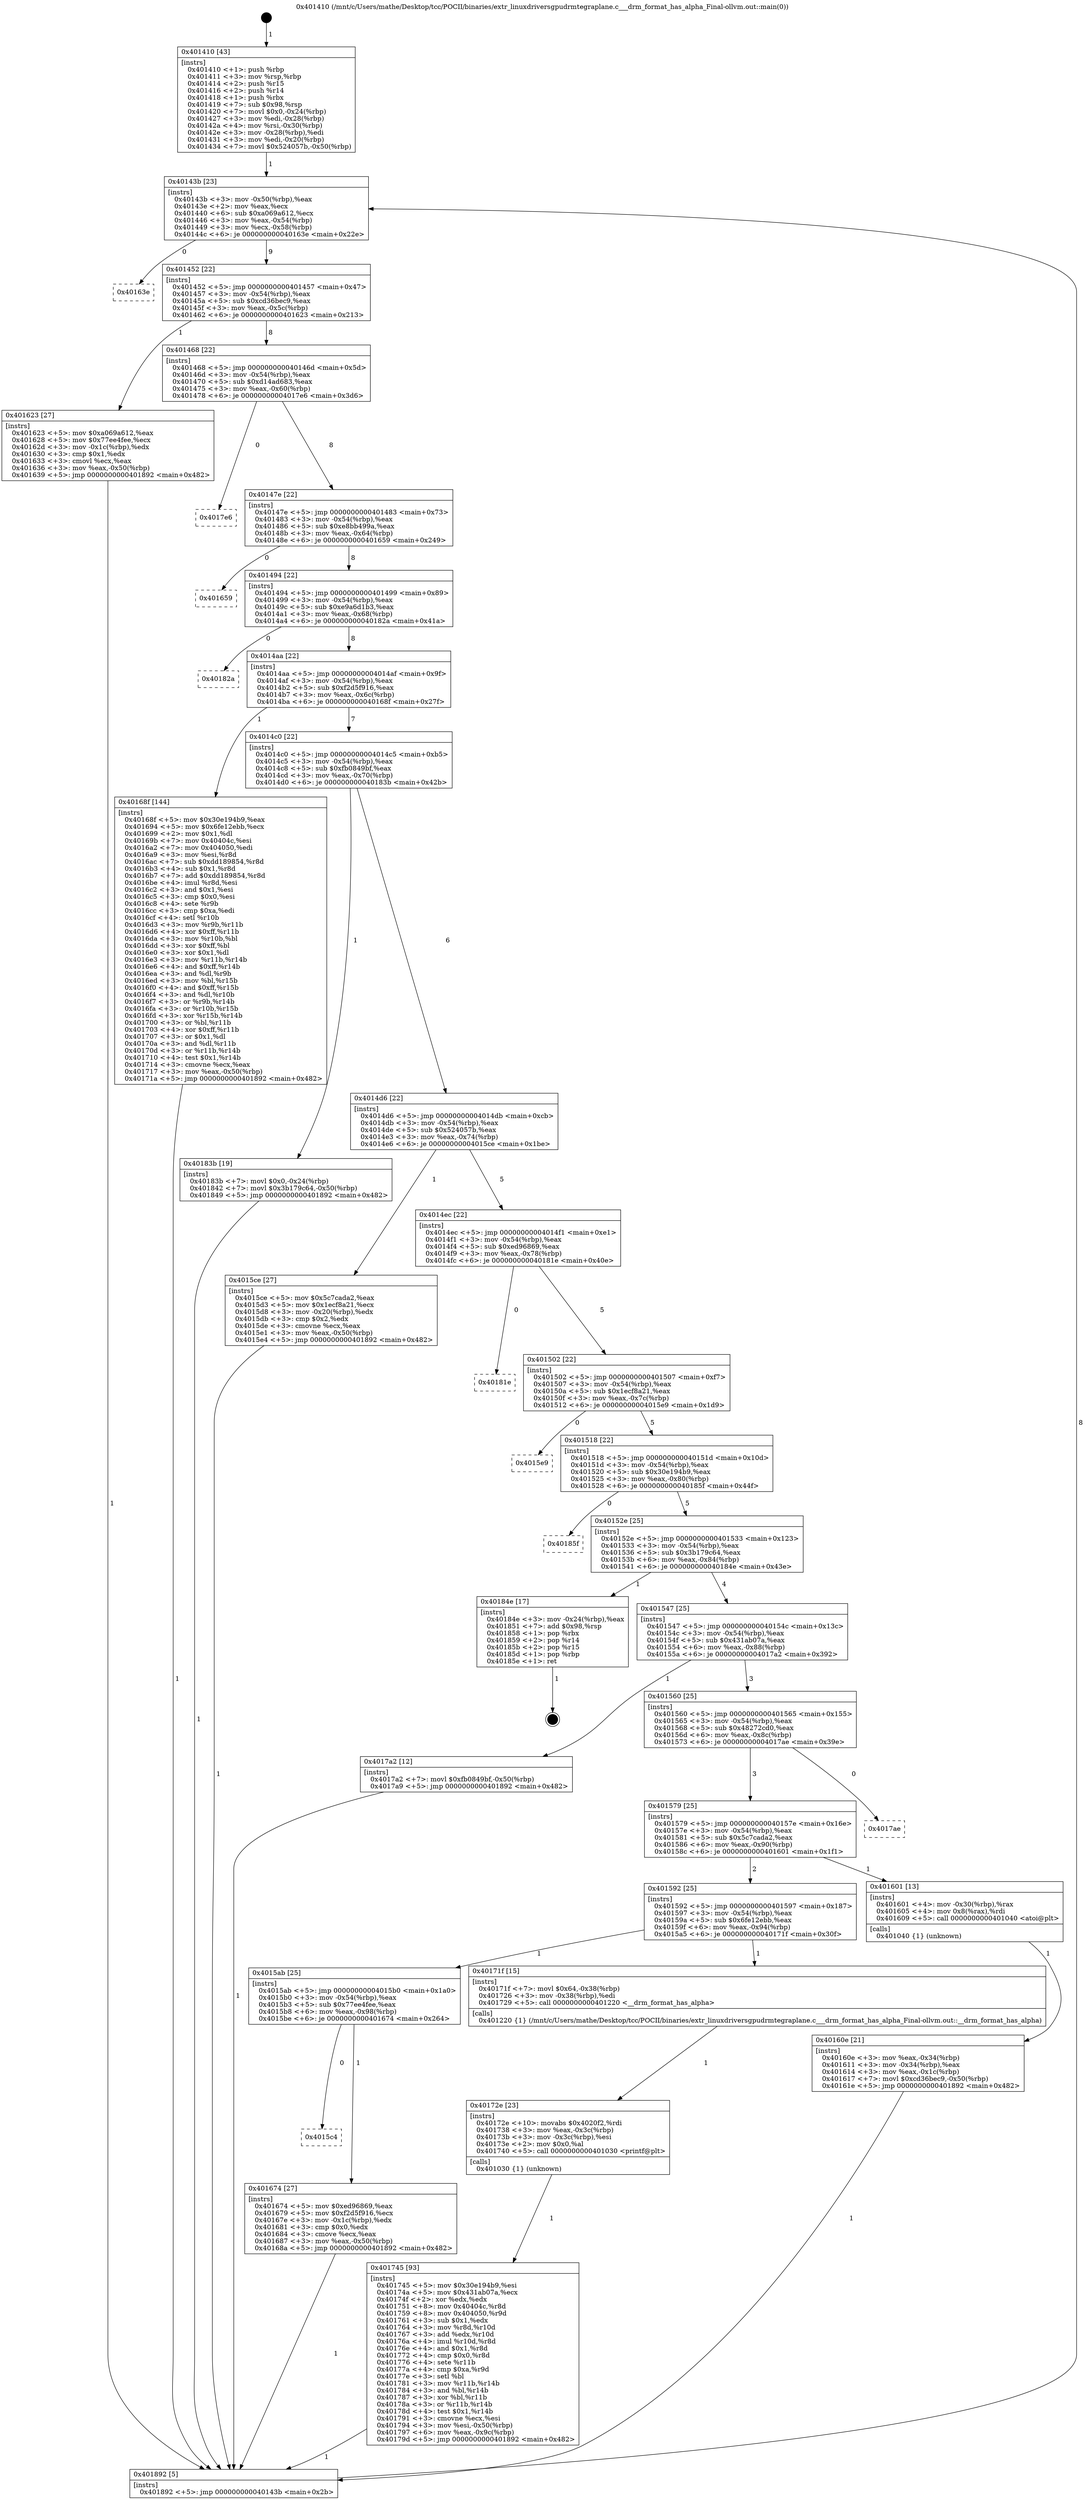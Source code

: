 digraph "0x401410" {
  label = "0x401410 (/mnt/c/Users/mathe/Desktop/tcc/POCII/binaries/extr_linuxdriversgpudrmtegraplane.c___drm_format_has_alpha_Final-ollvm.out::main(0))"
  labelloc = "t"
  node[shape=record]

  Entry [label="",width=0.3,height=0.3,shape=circle,fillcolor=black,style=filled]
  "0x40143b" [label="{
     0x40143b [23]\l
     | [instrs]\l
     &nbsp;&nbsp;0x40143b \<+3\>: mov -0x50(%rbp),%eax\l
     &nbsp;&nbsp;0x40143e \<+2\>: mov %eax,%ecx\l
     &nbsp;&nbsp;0x401440 \<+6\>: sub $0xa069a612,%ecx\l
     &nbsp;&nbsp;0x401446 \<+3\>: mov %eax,-0x54(%rbp)\l
     &nbsp;&nbsp;0x401449 \<+3\>: mov %ecx,-0x58(%rbp)\l
     &nbsp;&nbsp;0x40144c \<+6\>: je 000000000040163e \<main+0x22e\>\l
  }"]
  "0x40163e" [label="{
     0x40163e\l
  }", style=dashed]
  "0x401452" [label="{
     0x401452 [22]\l
     | [instrs]\l
     &nbsp;&nbsp;0x401452 \<+5\>: jmp 0000000000401457 \<main+0x47\>\l
     &nbsp;&nbsp;0x401457 \<+3\>: mov -0x54(%rbp),%eax\l
     &nbsp;&nbsp;0x40145a \<+5\>: sub $0xcd36bec9,%eax\l
     &nbsp;&nbsp;0x40145f \<+3\>: mov %eax,-0x5c(%rbp)\l
     &nbsp;&nbsp;0x401462 \<+6\>: je 0000000000401623 \<main+0x213\>\l
  }"]
  Exit [label="",width=0.3,height=0.3,shape=circle,fillcolor=black,style=filled,peripheries=2]
  "0x401623" [label="{
     0x401623 [27]\l
     | [instrs]\l
     &nbsp;&nbsp;0x401623 \<+5\>: mov $0xa069a612,%eax\l
     &nbsp;&nbsp;0x401628 \<+5\>: mov $0x77ee4fee,%ecx\l
     &nbsp;&nbsp;0x40162d \<+3\>: mov -0x1c(%rbp),%edx\l
     &nbsp;&nbsp;0x401630 \<+3\>: cmp $0x1,%edx\l
     &nbsp;&nbsp;0x401633 \<+3\>: cmovl %ecx,%eax\l
     &nbsp;&nbsp;0x401636 \<+3\>: mov %eax,-0x50(%rbp)\l
     &nbsp;&nbsp;0x401639 \<+5\>: jmp 0000000000401892 \<main+0x482\>\l
  }"]
  "0x401468" [label="{
     0x401468 [22]\l
     | [instrs]\l
     &nbsp;&nbsp;0x401468 \<+5\>: jmp 000000000040146d \<main+0x5d\>\l
     &nbsp;&nbsp;0x40146d \<+3\>: mov -0x54(%rbp),%eax\l
     &nbsp;&nbsp;0x401470 \<+5\>: sub $0xd14ad683,%eax\l
     &nbsp;&nbsp;0x401475 \<+3\>: mov %eax,-0x60(%rbp)\l
     &nbsp;&nbsp;0x401478 \<+6\>: je 00000000004017e6 \<main+0x3d6\>\l
  }"]
  "0x401745" [label="{
     0x401745 [93]\l
     | [instrs]\l
     &nbsp;&nbsp;0x401745 \<+5\>: mov $0x30e194b9,%esi\l
     &nbsp;&nbsp;0x40174a \<+5\>: mov $0x431ab07a,%ecx\l
     &nbsp;&nbsp;0x40174f \<+2\>: xor %edx,%edx\l
     &nbsp;&nbsp;0x401751 \<+8\>: mov 0x40404c,%r8d\l
     &nbsp;&nbsp;0x401759 \<+8\>: mov 0x404050,%r9d\l
     &nbsp;&nbsp;0x401761 \<+3\>: sub $0x1,%edx\l
     &nbsp;&nbsp;0x401764 \<+3\>: mov %r8d,%r10d\l
     &nbsp;&nbsp;0x401767 \<+3\>: add %edx,%r10d\l
     &nbsp;&nbsp;0x40176a \<+4\>: imul %r10d,%r8d\l
     &nbsp;&nbsp;0x40176e \<+4\>: and $0x1,%r8d\l
     &nbsp;&nbsp;0x401772 \<+4\>: cmp $0x0,%r8d\l
     &nbsp;&nbsp;0x401776 \<+4\>: sete %r11b\l
     &nbsp;&nbsp;0x40177a \<+4\>: cmp $0xa,%r9d\l
     &nbsp;&nbsp;0x40177e \<+3\>: setl %bl\l
     &nbsp;&nbsp;0x401781 \<+3\>: mov %r11b,%r14b\l
     &nbsp;&nbsp;0x401784 \<+3\>: and %bl,%r14b\l
     &nbsp;&nbsp;0x401787 \<+3\>: xor %bl,%r11b\l
     &nbsp;&nbsp;0x40178a \<+3\>: or %r11b,%r14b\l
     &nbsp;&nbsp;0x40178d \<+4\>: test $0x1,%r14b\l
     &nbsp;&nbsp;0x401791 \<+3\>: cmovne %ecx,%esi\l
     &nbsp;&nbsp;0x401794 \<+3\>: mov %esi,-0x50(%rbp)\l
     &nbsp;&nbsp;0x401797 \<+6\>: mov %eax,-0x9c(%rbp)\l
     &nbsp;&nbsp;0x40179d \<+5\>: jmp 0000000000401892 \<main+0x482\>\l
  }"]
  "0x4017e6" [label="{
     0x4017e6\l
  }", style=dashed]
  "0x40147e" [label="{
     0x40147e [22]\l
     | [instrs]\l
     &nbsp;&nbsp;0x40147e \<+5\>: jmp 0000000000401483 \<main+0x73\>\l
     &nbsp;&nbsp;0x401483 \<+3\>: mov -0x54(%rbp),%eax\l
     &nbsp;&nbsp;0x401486 \<+5\>: sub $0xe8bb499a,%eax\l
     &nbsp;&nbsp;0x40148b \<+3\>: mov %eax,-0x64(%rbp)\l
     &nbsp;&nbsp;0x40148e \<+6\>: je 0000000000401659 \<main+0x249\>\l
  }"]
  "0x40172e" [label="{
     0x40172e [23]\l
     | [instrs]\l
     &nbsp;&nbsp;0x40172e \<+10\>: movabs $0x4020f2,%rdi\l
     &nbsp;&nbsp;0x401738 \<+3\>: mov %eax,-0x3c(%rbp)\l
     &nbsp;&nbsp;0x40173b \<+3\>: mov -0x3c(%rbp),%esi\l
     &nbsp;&nbsp;0x40173e \<+2\>: mov $0x0,%al\l
     &nbsp;&nbsp;0x401740 \<+5\>: call 0000000000401030 \<printf@plt\>\l
     | [calls]\l
     &nbsp;&nbsp;0x401030 \{1\} (unknown)\l
  }"]
  "0x401659" [label="{
     0x401659\l
  }", style=dashed]
  "0x401494" [label="{
     0x401494 [22]\l
     | [instrs]\l
     &nbsp;&nbsp;0x401494 \<+5\>: jmp 0000000000401499 \<main+0x89\>\l
     &nbsp;&nbsp;0x401499 \<+3\>: mov -0x54(%rbp),%eax\l
     &nbsp;&nbsp;0x40149c \<+5\>: sub $0xe9a6d1b3,%eax\l
     &nbsp;&nbsp;0x4014a1 \<+3\>: mov %eax,-0x68(%rbp)\l
     &nbsp;&nbsp;0x4014a4 \<+6\>: je 000000000040182a \<main+0x41a\>\l
  }"]
  "0x4015c4" [label="{
     0x4015c4\l
  }", style=dashed]
  "0x40182a" [label="{
     0x40182a\l
  }", style=dashed]
  "0x4014aa" [label="{
     0x4014aa [22]\l
     | [instrs]\l
     &nbsp;&nbsp;0x4014aa \<+5\>: jmp 00000000004014af \<main+0x9f\>\l
     &nbsp;&nbsp;0x4014af \<+3\>: mov -0x54(%rbp),%eax\l
     &nbsp;&nbsp;0x4014b2 \<+5\>: sub $0xf2d5f916,%eax\l
     &nbsp;&nbsp;0x4014b7 \<+3\>: mov %eax,-0x6c(%rbp)\l
     &nbsp;&nbsp;0x4014ba \<+6\>: je 000000000040168f \<main+0x27f\>\l
  }"]
  "0x401674" [label="{
     0x401674 [27]\l
     | [instrs]\l
     &nbsp;&nbsp;0x401674 \<+5\>: mov $0xed96869,%eax\l
     &nbsp;&nbsp;0x401679 \<+5\>: mov $0xf2d5f916,%ecx\l
     &nbsp;&nbsp;0x40167e \<+3\>: mov -0x1c(%rbp),%edx\l
     &nbsp;&nbsp;0x401681 \<+3\>: cmp $0x0,%edx\l
     &nbsp;&nbsp;0x401684 \<+3\>: cmove %ecx,%eax\l
     &nbsp;&nbsp;0x401687 \<+3\>: mov %eax,-0x50(%rbp)\l
     &nbsp;&nbsp;0x40168a \<+5\>: jmp 0000000000401892 \<main+0x482\>\l
  }"]
  "0x40168f" [label="{
     0x40168f [144]\l
     | [instrs]\l
     &nbsp;&nbsp;0x40168f \<+5\>: mov $0x30e194b9,%eax\l
     &nbsp;&nbsp;0x401694 \<+5\>: mov $0x6fe12ebb,%ecx\l
     &nbsp;&nbsp;0x401699 \<+2\>: mov $0x1,%dl\l
     &nbsp;&nbsp;0x40169b \<+7\>: mov 0x40404c,%esi\l
     &nbsp;&nbsp;0x4016a2 \<+7\>: mov 0x404050,%edi\l
     &nbsp;&nbsp;0x4016a9 \<+3\>: mov %esi,%r8d\l
     &nbsp;&nbsp;0x4016ac \<+7\>: sub $0xdd189854,%r8d\l
     &nbsp;&nbsp;0x4016b3 \<+4\>: sub $0x1,%r8d\l
     &nbsp;&nbsp;0x4016b7 \<+7\>: add $0xdd189854,%r8d\l
     &nbsp;&nbsp;0x4016be \<+4\>: imul %r8d,%esi\l
     &nbsp;&nbsp;0x4016c2 \<+3\>: and $0x1,%esi\l
     &nbsp;&nbsp;0x4016c5 \<+3\>: cmp $0x0,%esi\l
     &nbsp;&nbsp;0x4016c8 \<+4\>: sete %r9b\l
     &nbsp;&nbsp;0x4016cc \<+3\>: cmp $0xa,%edi\l
     &nbsp;&nbsp;0x4016cf \<+4\>: setl %r10b\l
     &nbsp;&nbsp;0x4016d3 \<+3\>: mov %r9b,%r11b\l
     &nbsp;&nbsp;0x4016d6 \<+4\>: xor $0xff,%r11b\l
     &nbsp;&nbsp;0x4016da \<+3\>: mov %r10b,%bl\l
     &nbsp;&nbsp;0x4016dd \<+3\>: xor $0xff,%bl\l
     &nbsp;&nbsp;0x4016e0 \<+3\>: xor $0x1,%dl\l
     &nbsp;&nbsp;0x4016e3 \<+3\>: mov %r11b,%r14b\l
     &nbsp;&nbsp;0x4016e6 \<+4\>: and $0xff,%r14b\l
     &nbsp;&nbsp;0x4016ea \<+3\>: and %dl,%r9b\l
     &nbsp;&nbsp;0x4016ed \<+3\>: mov %bl,%r15b\l
     &nbsp;&nbsp;0x4016f0 \<+4\>: and $0xff,%r15b\l
     &nbsp;&nbsp;0x4016f4 \<+3\>: and %dl,%r10b\l
     &nbsp;&nbsp;0x4016f7 \<+3\>: or %r9b,%r14b\l
     &nbsp;&nbsp;0x4016fa \<+3\>: or %r10b,%r15b\l
     &nbsp;&nbsp;0x4016fd \<+3\>: xor %r15b,%r14b\l
     &nbsp;&nbsp;0x401700 \<+3\>: or %bl,%r11b\l
     &nbsp;&nbsp;0x401703 \<+4\>: xor $0xff,%r11b\l
     &nbsp;&nbsp;0x401707 \<+3\>: or $0x1,%dl\l
     &nbsp;&nbsp;0x40170a \<+3\>: and %dl,%r11b\l
     &nbsp;&nbsp;0x40170d \<+3\>: or %r11b,%r14b\l
     &nbsp;&nbsp;0x401710 \<+4\>: test $0x1,%r14b\l
     &nbsp;&nbsp;0x401714 \<+3\>: cmovne %ecx,%eax\l
     &nbsp;&nbsp;0x401717 \<+3\>: mov %eax,-0x50(%rbp)\l
     &nbsp;&nbsp;0x40171a \<+5\>: jmp 0000000000401892 \<main+0x482\>\l
  }"]
  "0x4014c0" [label="{
     0x4014c0 [22]\l
     | [instrs]\l
     &nbsp;&nbsp;0x4014c0 \<+5\>: jmp 00000000004014c5 \<main+0xb5\>\l
     &nbsp;&nbsp;0x4014c5 \<+3\>: mov -0x54(%rbp),%eax\l
     &nbsp;&nbsp;0x4014c8 \<+5\>: sub $0xfb0849bf,%eax\l
     &nbsp;&nbsp;0x4014cd \<+3\>: mov %eax,-0x70(%rbp)\l
     &nbsp;&nbsp;0x4014d0 \<+6\>: je 000000000040183b \<main+0x42b\>\l
  }"]
  "0x4015ab" [label="{
     0x4015ab [25]\l
     | [instrs]\l
     &nbsp;&nbsp;0x4015ab \<+5\>: jmp 00000000004015b0 \<main+0x1a0\>\l
     &nbsp;&nbsp;0x4015b0 \<+3\>: mov -0x54(%rbp),%eax\l
     &nbsp;&nbsp;0x4015b3 \<+5\>: sub $0x77ee4fee,%eax\l
     &nbsp;&nbsp;0x4015b8 \<+6\>: mov %eax,-0x98(%rbp)\l
     &nbsp;&nbsp;0x4015be \<+6\>: je 0000000000401674 \<main+0x264\>\l
  }"]
  "0x40183b" [label="{
     0x40183b [19]\l
     | [instrs]\l
     &nbsp;&nbsp;0x40183b \<+7\>: movl $0x0,-0x24(%rbp)\l
     &nbsp;&nbsp;0x401842 \<+7\>: movl $0x3b179c64,-0x50(%rbp)\l
     &nbsp;&nbsp;0x401849 \<+5\>: jmp 0000000000401892 \<main+0x482\>\l
  }"]
  "0x4014d6" [label="{
     0x4014d6 [22]\l
     | [instrs]\l
     &nbsp;&nbsp;0x4014d6 \<+5\>: jmp 00000000004014db \<main+0xcb\>\l
     &nbsp;&nbsp;0x4014db \<+3\>: mov -0x54(%rbp),%eax\l
     &nbsp;&nbsp;0x4014de \<+5\>: sub $0x524057b,%eax\l
     &nbsp;&nbsp;0x4014e3 \<+3\>: mov %eax,-0x74(%rbp)\l
     &nbsp;&nbsp;0x4014e6 \<+6\>: je 00000000004015ce \<main+0x1be\>\l
  }"]
  "0x40171f" [label="{
     0x40171f [15]\l
     | [instrs]\l
     &nbsp;&nbsp;0x40171f \<+7\>: movl $0x64,-0x38(%rbp)\l
     &nbsp;&nbsp;0x401726 \<+3\>: mov -0x38(%rbp),%edi\l
     &nbsp;&nbsp;0x401729 \<+5\>: call 0000000000401220 \<__drm_format_has_alpha\>\l
     | [calls]\l
     &nbsp;&nbsp;0x401220 \{1\} (/mnt/c/Users/mathe/Desktop/tcc/POCII/binaries/extr_linuxdriversgpudrmtegraplane.c___drm_format_has_alpha_Final-ollvm.out::__drm_format_has_alpha)\l
  }"]
  "0x4015ce" [label="{
     0x4015ce [27]\l
     | [instrs]\l
     &nbsp;&nbsp;0x4015ce \<+5\>: mov $0x5c7cada2,%eax\l
     &nbsp;&nbsp;0x4015d3 \<+5\>: mov $0x1ecf8a21,%ecx\l
     &nbsp;&nbsp;0x4015d8 \<+3\>: mov -0x20(%rbp),%edx\l
     &nbsp;&nbsp;0x4015db \<+3\>: cmp $0x2,%edx\l
     &nbsp;&nbsp;0x4015de \<+3\>: cmovne %ecx,%eax\l
     &nbsp;&nbsp;0x4015e1 \<+3\>: mov %eax,-0x50(%rbp)\l
     &nbsp;&nbsp;0x4015e4 \<+5\>: jmp 0000000000401892 \<main+0x482\>\l
  }"]
  "0x4014ec" [label="{
     0x4014ec [22]\l
     | [instrs]\l
     &nbsp;&nbsp;0x4014ec \<+5\>: jmp 00000000004014f1 \<main+0xe1\>\l
     &nbsp;&nbsp;0x4014f1 \<+3\>: mov -0x54(%rbp),%eax\l
     &nbsp;&nbsp;0x4014f4 \<+5\>: sub $0xed96869,%eax\l
     &nbsp;&nbsp;0x4014f9 \<+3\>: mov %eax,-0x78(%rbp)\l
     &nbsp;&nbsp;0x4014fc \<+6\>: je 000000000040181e \<main+0x40e\>\l
  }"]
  "0x401892" [label="{
     0x401892 [5]\l
     | [instrs]\l
     &nbsp;&nbsp;0x401892 \<+5\>: jmp 000000000040143b \<main+0x2b\>\l
  }"]
  "0x401410" [label="{
     0x401410 [43]\l
     | [instrs]\l
     &nbsp;&nbsp;0x401410 \<+1\>: push %rbp\l
     &nbsp;&nbsp;0x401411 \<+3\>: mov %rsp,%rbp\l
     &nbsp;&nbsp;0x401414 \<+2\>: push %r15\l
     &nbsp;&nbsp;0x401416 \<+2\>: push %r14\l
     &nbsp;&nbsp;0x401418 \<+1\>: push %rbx\l
     &nbsp;&nbsp;0x401419 \<+7\>: sub $0x98,%rsp\l
     &nbsp;&nbsp;0x401420 \<+7\>: movl $0x0,-0x24(%rbp)\l
     &nbsp;&nbsp;0x401427 \<+3\>: mov %edi,-0x28(%rbp)\l
     &nbsp;&nbsp;0x40142a \<+4\>: mov %rsi,-0x30(%rbp)\l
     &nbsp;&nbsp;0x40142e \<+3\>: mov -0x28(%rbp),%edi\l
     &nbsp;&nbsp;0x401431 \<+3\>: mov %edi,-0x20(%rbp)\l
     &nbsp;&nbsp;0x401434 \<+7\>: movl $0x524057b,-0x50(%rbp)\l
  }"]
  "0x40160e" [label="{
     0x40160e [21]\l
     | [instrs]\l
     &nbsp;&nbsp;0x40160e \<+3\>: mov %eax,-0x34(%rbp)\l
     &nbsp;&nbsp;0x401611 \<+3\>: mov -0x34(%rbp),%eax\l
     &nbsp;&nbsp;0x401614 \<+3\>: mov %eax,-0x1c(%rbp)\l
     &nbsp;&nbsp;0x401617 \<+7\>: movl $0xcd36bec9,-0x50(%rbp)\l
     &nbsp;&nbsp;0x40161e \<+5\>: jmp 0000000000401892 \<main+0x482\>\l
  }"]
  "0x40181e" [label="{
     0x40181e\l
  }", style=dashed]
  "0x401502" [label="{
     0x401502 [22]\l
     | [instrs]\l
     &nbsp;&nbsp;0x401502 \<+5\>: jmp 0000000000401507 \<main+0xf7\>\l
     &nbsp;&nbsp;0x401507 \<+3\>: mov -0x54(%rbp),%eax\l
     &nbsp;&nbsp;0x40150a \<+5\>: sub $0x1ecf8a21,%eax\l
     &nbsp;&nbsp;0x40150f \<+3\>: mov %eax,-0x7c(%rbp)\l
     &nbsp;&nbsp;0x401512 \<+6\>: je 00000000004015e9 \<main+0x1d9\>\l
  }"]
  "0x401592" [label="{
     0x401592 [25]\l
     | [instrs]\l
     &nbsp;&nbsp;0x401592 \<+5\>: jmp 0000000000401597 \<main+0x187\>\l
     &nbsp;&nbsp;0x401597 \<+3\>: mov -0x54(%rbp),%eax\l
     &nbsp;&nbsp;0x40159a \<+5\>: sub $0x6fe12ebb,%eax\l
     &nbsp;&nbsp;0x40159f \<+6\>: mov %eax,-0x94(%rbp)\l
     &nbsp;&nbsp;0x4015a5 \<+6\>: je 000000000040171f \<main+0x30f\>\l
  }"]
  "0x4015e9" [label="{
     0x4015e9\l
  }", style=dashed]
  "0x401518" [label="{
     0x401518 [22]\l
     | [instrs]\l
     &nbsp;&nbsp;0x401518 \<+5\>: jmp 000000000040151d \<main+0x10d\>\l
     &nbsp;&nbsp;0x40151d \<+3\>: mov -0x54(%rbp),%eax\l
     &nbsp;&nbsp;0x401520 \<+5\>: sub $0x30e194b9,%eax\l
     &nbsp;&nbsp;0x401525 \<+3\>: mov %eax,-0x80(%rbp)\l
     &nbsp;&nbsp;0x401528 \<+6\>: je 000000000040185f \<main+0x44f\>\l
  }"]
  "0x401601" [label="{
     0x401601 [13]\l
     | [instrs]\l
     &nbsp;&nbsp;0x401601 \<+4\>: mov -0x30(%rbp),%rax\l
     &nbsp;&nbsp;0x401605 \<+4\>: mov 0x8(%rax),%rdi\l
     &nbsp;&nbsp;0x401609 \<+5\>: call 0000000000401040 \<atoi@plt\>\l
     | [calls]\l
     &nbsp;&nbsp;0x401040 \{1\} (unknown)\l
  }"]
  "0x40185f" [label="{
     0x40185f\l
  }", style=dashed]
  "0x40152e" [label="{
     0x40152e [25]\l
     | [instrs]\l
     &nbsp;&nbsp;0x40152e \<+5\>: jmp 0000000000401533 \<main+0x123\>\l
     &nbsp;&nbsp;0x401533 \<+3\>: mov -0x54(%rbp),%eax\l
     &nbsp;&nbsp;0x401536 \<+5\>: sub $0x3b179c64,%eax\l
     &nbsp;&nbsp;0x40153b \<+6\>: mov %eax,-0x84(%rbp)\l
     &nbsp;&nbsp;0x401541 \<+6\>: je 000000000040184e \<main+0x43e\>\l
  }"]
  "0x401579" [label="{
     0x401579 [25]\l
     | [instrs]\l
     &nbsp;&nbsp;0x401579 \<+5\>: jmp 000000000040157e \<main+0x16e\>\l
     &nbsp;&nbsp;0x40157e \<+3\>: mov -0x54(%rbp),%eax\l
     &nbsp;&nbsp;0x401581 \<+5\>: sub $0x5c7cada2,%eax\l
     &nbsp;&nbsp;0x401586 \<+6\>: mov %eax,-0x90(%rbp)\l
     &nbsp;&nbsp;0x40158c \<+6\>: je 0000000000401601 \<main+0x1f1\>\l
  }"]
  "0x40184e" [label="{
     0x40184e [17]\l
     | [instrs]\l
     &nbsp;&nbsp;0x40184e \<+3\>: mov -0x24(%rbp),%eax\l
     &nbsp;&nbsp;0x401851 \<+7\>: add $0x98,%rsp\l
     &nbsp;&nbsp;0x401858 \<+1\>: pop %rbx\l
     &nbsp;&nbsp;0x401859 \<+2\>: pop %r14\l
     &nbsp;&nbsp;0x40185b \<+2\>: pop %r15\l
     &nbsp;&nbsp;0x40185d \<+1\>: pop %rbp\l
     &nbsp;&nbsp;0x40185e \<+1\>: ret\l
  }"]
  "0x401547" [label="{
     0x401547 [25]\l
     | [instrs]\l
     &nbsp;&nbsp;0x401547 \<+5\>: jmp 000000000040154c \<main+0x13c\>\l
     &nbsp;&nbsp;0x40154c \<+3\>: mov -0x54(%rbp),%eax\l
     &nbsp;&nbsp;0x40154f \<+5\>: sub $0x431ab07a,%eax\l
     &nbsp;&nbsp;0x401554 \<+6\>: mov %eax,-0x88(%rbp)\l
     &nbsp;&nbsp;0x40155a \<+6\>: je 00000000004017a2 \<main+0x392\>\l
  }"]
  "0x4017ae" [label="{
     0x4017ae\l
  }", style=dashed]
  "0x4017a2" [label="{
     0x4017a2 [12]\l
     | [instrs]\l
     &nbsp;&nbsp;0x4017a2 \<+7\>: movl $0xfb0849bf,-0x50(%rbp)\l
     &nbsp;&nbsp;0x4017a9 \<+5\>: jmp 0000000000401892 \<main+0x482\>\l
  }"]
  "0x401560" [label="{
     0x401560 [25]\l
     | [instrs]\l
     &nbsp;&nbsp;0x401560 \<+5\>: jmp 0000000000401565 \<main+0x155\>\l
     &nbsp;&nbsp;0x401565 \<+3\>: mov -0x54(%rbp),%eax\l
     &nbsp;&nbsp;0x401568 \<+5\>: sub $0x48272cd0,%eax\l
     &nbsp;&nbsp;0x40156d \<+6\>: mov %eax,-0x8c(%rbp)\l
     &nbsp;&nbsp;0x401573 \<+6\>: je 00000000004017ae \<main+0x39e\>\l
  }"]
  Entry -> "0x401410" [label=" 1"]
  "0x40143b" -> "0x40163e" [label=" 0"]
  "0x40143b" -> "0x401452" [label=" 9"]
  "0x40184e" -> Exit [label=" 1"]
  "0x401452" -> "0x401623" [label=" 1"]
  "0x401452" -> "0x401468" [label=" 8"]
  "0x40183b" -> "0x401892" [label=" 1"]
  "0x401468" -> "0x4017e6" [label=" 0"]
  "0x401468" -> "0x40147e" [label=" 8"]
  "0x4017a2" -> "0x401892" [label=" 1"]
  "0x40147e" -> "0x401659" [label=" 0"]
  "0x40147e" -> "0x401494" [label=" 8"]
  "0x401745" -> "0x401892" [label=" 1"]
  "0x401494" -> "0x40182a" [label=" 0"]
  "0x401494" -> "0x4014aa" [label=" 8"]
  "0x40172e" -> "0x401745" [label=" 1"]
  "0x4014aa" -> "0x40168f" [label=" 1"]
  "0x4014aa" -> "0x4014c0" [label=" 7"]
  "0x40171f" -> "0x40172e" [label=" 1"]
  "0x4014c0" -> "0x40183b" [label=" 1"]
  "0x4014c0" -> "0x4014d6" [label=" 6"]
  "0x401674" -> "0x401892" [label=" 1"]
  "0x4014d6" -> "0x4015ce" [label=" 1"]
  "0x4014d6" -> "0x4014ec" [label=" 5"]
  "0x4015ce" -> "0x401892" [label=" 1"]
  "0x401410" -> "0x40143b" [label=" 1"]
  "0x401892" -> "0x40143b" [label=" 8"]
  "0x4015ab" -> "0x4015c4" [label=" 0"]
  "0x4014ec" -> "0x40181e" [label=" 0"]
  "0x4014ec" -> "0x401502" [label=" 5"]
  "0x40168f" -> "0x401892" [label=" 1"]
  "0x401502" -> "0x4015e9" [label=" 0"]
  "0x401502" -> "0x401518" [label=" 5"]
  "0x401592" -> "0x4015ab" [label=" 1"]
  "0x401518" -> "0x40185f" [label=" 0"]
  "0x401518" -> "0x40152e" [label=" 5"]
  "0x401592" -> "0x40171f" [label=" 1"]
  "0x40152e" -> "0x40184e" [label=" 1"]
  "0x40152e" -> "0x401547" [label=" 4"]
  "0x401623" -> "0x401892" [label=" 1"]
  "0x401547" -> "0x4017a2" [label=" 1"]
  "0x401547" -> "0x401560" [label=" 3"]
  "0x40160e" -> "0x401892" [label=" 1"]
  "0x401560" -> "0x4017ae" [label=" 0"]
  "0x401560" -> "0x401579" [label=" 3"]
  "0x4015ab" -> "0x401674" [label=" 1"]
  "0x401579" -> "0x401601" [label=" 1"]
  "0x401579" -> "0x401592" [label=" 2"]
  "0x401601" -> "0x40160e" [label=" 1"]
}
